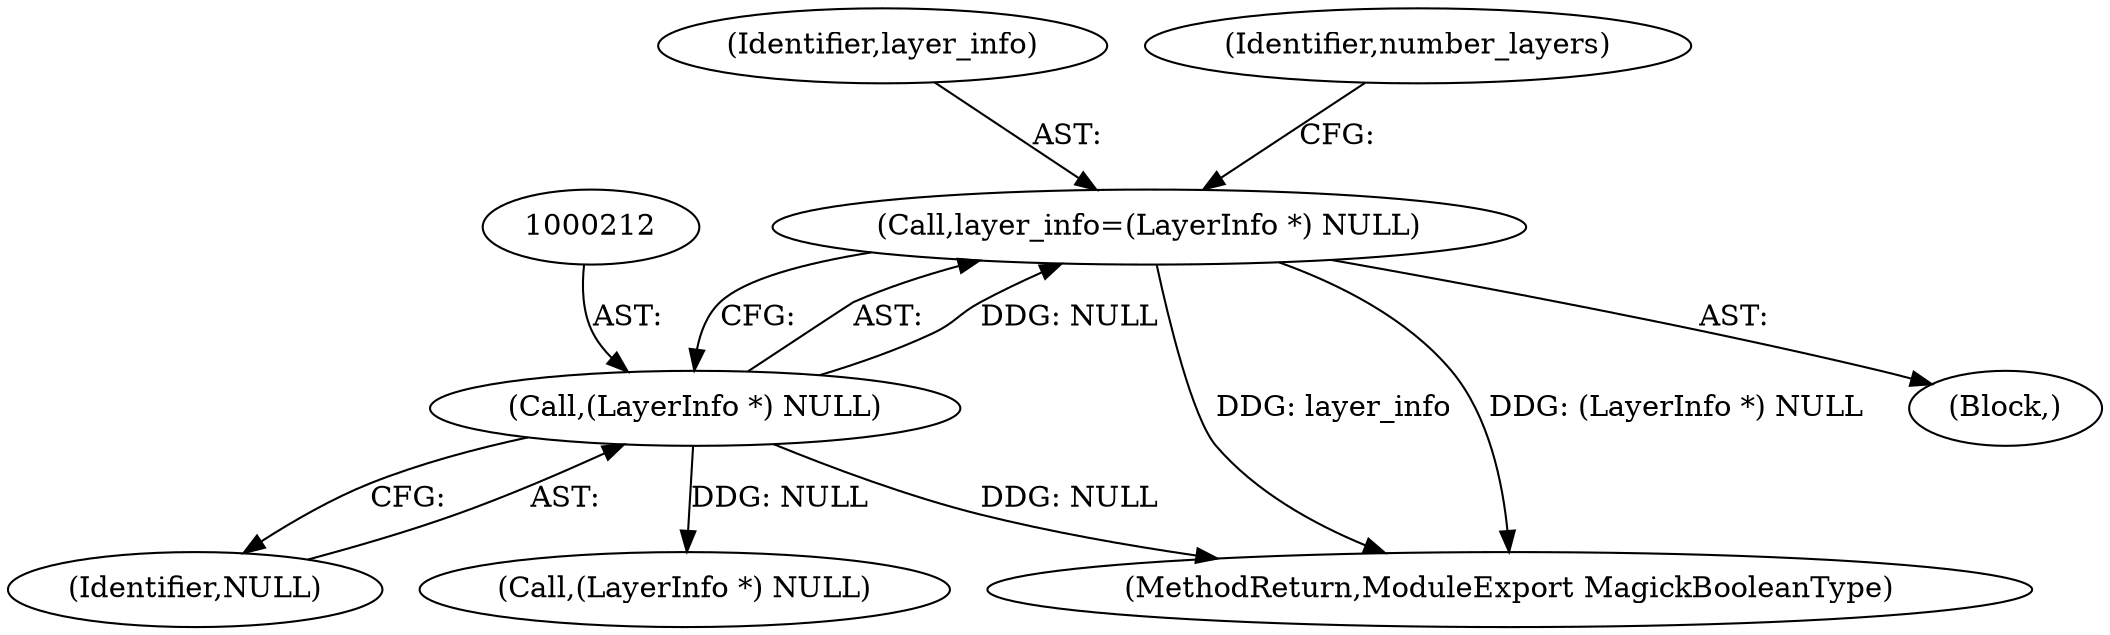 digraph "0_ImageMagick_d4ec73f866a7c42a2e7f301fcd696e5cb7a7d3ab_1@pointer" {
"1000209" [label="(Call,layer_info=(LayerInfo *) NULL)"];
"1000211" [label="(Call,(LayerInfo *) NULL)"];
"1000213" [label="(Identifier,NULL)"];
"1000210" [label="(Identifier,layer_info)"];
"1000211" [label="(Call,(LayerInfo *) NULL)"];
"1000209" [label="(Call,layer_info=(LayerInfo *) NULL)"];
"1001666" [label="(MethodReturn,ModuleExport MagickBooleanType)"];
"1000291" [label="(Call,(LayerInfo *) NULL)"];
"1000215" [label="(Identifier,number_layers)"];
"1000208" [label="(Block,)"];
"1000209" -> "1000208"  [label="AST: "];
"1000209" -> "1000211"  [label="CFG: "];
"1000210" -> "1000209"  [label="AST: "];
"1000211" -> "1000209"  [label="AST: "];
"1000215" -> "1000209"  [label="CFG: "];
"1000209" -> "1001666"  [label="DDG: layer_info"];
"1000209" -> "1001666"  [label="DDG: (LayerInfo *) NULL"];
"1000211" -> "1000209"  [label="DDG: NULL"];
"1000211" -> "1000213"  [label="CFG: "];
"1000212" -> "1000211"  [label="AST: "];
"1000213" -> "1000211"  [label="AST: "];
"1000211" -> "1001666"  [label="DDG: NULL"];
"1000211" -> "1000291"  [label="DDG: NULL"];
}
